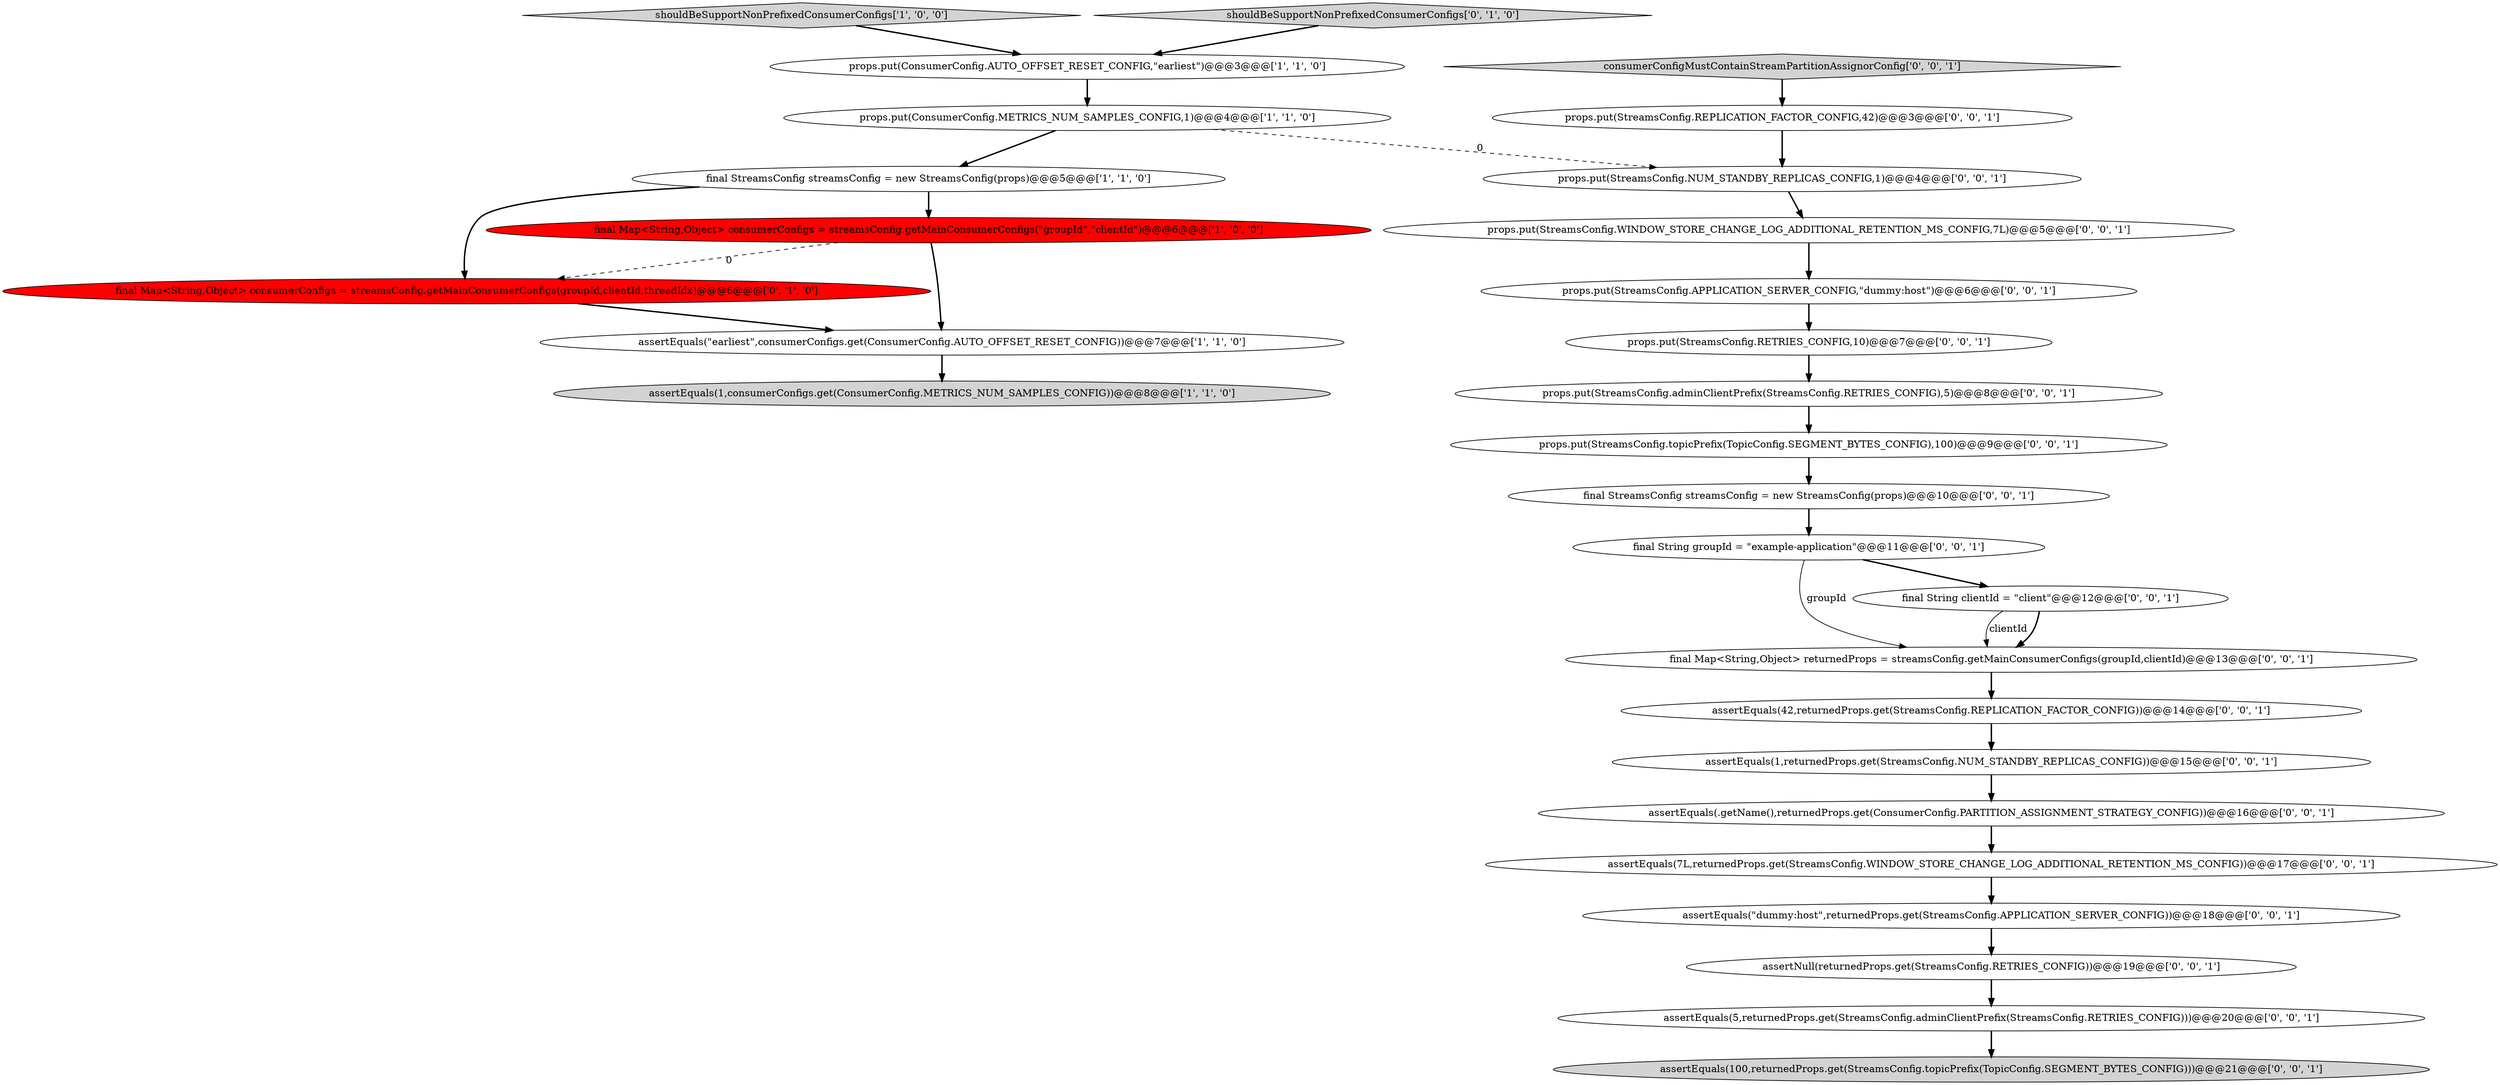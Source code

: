 digraph {
19 [style = filled, label = "assertEquals(7L,returnedProps.get(StreamsConfig.WINDOW_STORE_CHANGE_LOG_ADDITIONAL_RETENTION_MS_CONFIG))@@@17@@@['0', '0', '1']", fillcolor = white, shape = ellipse image = "AAA0AAABBB3BBB"];
28 [style = filled, label = "final StreamsConfig streamsConfig = new StreamsConfig(props)@@@10@@@['0', '0', '1']", fillcolor = white, shape = ellipse image = "AAA0AAABBB3BBB"];
6 [style = filled, label = "final Map<String,Object> consumerConfigs = streamsConfig.getMainConsumerConfigs(\"groupId\",\"clientId\")@@@6@@@['1', '0', '0']", fillcolor = red, shape = ellipse image = "AAA1AAABBB1BBB"];
3 [style = filled, label = "assertEquals(1,consumerConfigs.get(ConsumerConfig.METRICS_NUM_SAMPLES_CONFIG))@@@8@@@['1', '1', '0']", fillcolor = lightgray, shape = ellipse image = "AAA0AAABBB1BBB"];
10 [style = filled, label = "assertEquals(100,returnedProps.get(StreamsConfig.topicPrefix(TopicConfig.SEGMENT_BYTES_CONFIG)))@@@21@@@['0', '0', '1']", fillcolor = lightgray, shape = ellipse image = "AAA0AAABBB3BBB"];
14 [style = filled, label = "final Map<String,Object> returnedProps = streamsConfig.getMainConsumerConfigs(groupId,clientId)@@@13@@@['0', '0', '1']", fillcolor = white, shape = ellipse image = "AAA0AAABBB3BBB"];
8 [style = filled, label = "final Map<String,Object> consumerConfigs = streamsConfig.getMainConsumerConfigs(groupId,clientId,threadIdx)@@@6@@@['0', '1', '0']", fillcolor = red, shape = ellipse image = "AAA1AAABBB2BBB"];
11 [style = filled, label = "final String clientId = \"client\"@@@12@@@['0', '0', '1']", fillcolor = white, shape = ellipse image = "AAA0AAABBB3BBB"];
12 [style = filled, label = "assertEquals(5,returnedProps.get(StreamsConfig.adminClientPrefix(StreamsConfig.RETRIES_CONFIG)))@@@20@@@['0', '0', '1']", fillcolor = white, shape = ellipse image = "AAA0AAABBB3BBB"];
9 [style = filled, label = "props.put(StreamsConfig.adminClientPrefix(StreamsConfig.RETRIES_CONFIG),5)@@@8@@@['0', '0', '1']", fillcolor = white, shape = ellipse image = "AAA0AAABBB3BBB"];
5 [style = filled, label = "final StreamsConfig streamsConfig = new StreamsConfig(props)@@@5@@@['1', '1', '0']", fillcolor = white, shape = ellipse image = "AAA0AAABBB1BBB"];
18 [style = filled, label = "assertEquals(.getName(),returnedProps.get(ConsumerConfig.PARTITION_ASSIGNMENT_STRATEGY_CONFIG))@@@16@@@['0', '0', '1']", fillcolor = white, shape = ellipse image = "AAA0AAABBB3BBB"];
20 [style = filled, label = "props.put(StreamsConfig.WINDOW_STORE_CHANGE_LOG_ADDITIONAL_RETENTION_MS_CONFIG,7L)@@@5@@@['0', '0', '1']", fillcolor = white, shape = ellipse image = "AAA0AAABBB3BBB"];
13 [style = filled, label = "props.put(StreamsConfig.topicPrefix(TopicConfig.SEGMENT_BYTES_CONFIG),100)@@@9@@@['0', '0', '1']", fillcolor = white, shape = ellipse image = "AAA0AAABBB3BBB"];
22 [style = filled, label = "assertEquals(\"dummy:host\",returnedProps.get(StreamsConfig.APPLICATION_SERVER_CONFIG))@@@18@@@['0', '0', '1']", fillcolor = white, shape = ellipse image = "AAA0AAABBB3BBB"];
1 [style = filled, label = "props.put(ConsumerConfig.METRICS_NUM_SAMPLES_CONFIG,1)@@@4@@@['1', '1', '0']", fillcolor = white, shape = ellipse image = "AAA0AAABBB1BBB"];
26 [style = filled, label = "assertEquals(1,returnedProps.get(StreamsConfig.NUM_STANDBY_REPLICAS_CONFIG))@@@15@@@['0', '0', '1']", fillcolor = white, shape = ellipse image = "AAA0AAABBB3BBB"];
24 [style = filled, label = "final String groupId = \"example-application\"@@@11@@@['0', '0', '1']", fillcolor = white, shape = ellipse image = "AAA0AAABBB3BBB"];
4 [style = filled, label = "shouldBeSupportNonPrefixedConsumerConfigs['1', '0', '0']", fillcolor = lightgray, shape = diamond image = "AAA0AAABBB1BBB"];
23 [style = filled, label = "props.put(StreamsConfig.REPLICATION_FACTOR_CONFIG,42)@@@3@@@['0', '0', '1']", fillcolor = white, shape = ellipse image = "AAA0AAABBB3BBB"];
17 [style = filled, label = "props.put(StreamsConfig.NUM_STANDBY_REPLICAS_CONFIG,1)@@@4@@@['0', '0', '1']", fillcolor = white, shape = ellipse image = "AAA0AAABBB3BBB"];
16 [style = filled, label = "assertEquals(42,returnedProps.get(StreamsConfig.REPLICATION_FACTOR_CONFIG))@@@14@@@['0', '0', '1']", fillcolor = white, shape = ellipse image = "AAA0AAABBB3BBB"];
7 [style = filled, label = "shouldBeSupportNonPrefixedConsumerConfigs['0', '1', '0']", fillcolor = lightgray, shape = diamond image = "AAA0AAABBB2BBB"];
0 [style = filled, label = "props.put(ConsumerConfig.AUTO_OFFSET_RESET_CONFIG,\"earliest\")@@@3@@@['1', '1', '0']", fillcolor = white, shape = ellipse image = "AAA0AAABBB1BBB"];
2 [style = filled, label = "assertEquals(\"earliest\",consumerConfigs.get(ConsumerConfig.AUTO_OFFSET_RESET_CONFIG))@@@7@@@['1', '1', '0']", fillcolor = white, shape = ellipse image = "AAA0AAABBB1BBB"];
15 [style = filled, label = "props.put(StreamsConfig.APPLICATION_SERVER_CONFIG,\"dummy:host\")@@@6@@@['0', '0', '1']", fillcolor = white, shape = ellipse image = "AAA0AAABBB3BBB"];
21 [style = filled, label = "consumerConfigMustContainStreamPartitionAssignorConfig['0', '0', '1']", fillcolor = lightgray, shape = diamond image = "AAA0AAABBB3BBB"];
25 [style = filled, label = "assertNull(returnedProps.get(StreamsConfig.RETRIES_CONFIG))@@@19@@@['0', '0', '1']", fillcolor = white, shape = ellipse image = "AAA0AAABBB3BBB"];
27 [style = filled, label = "props.put(StreamsConfig.RETRIES_CONFIG,10)@@@7@@@['0', '0', '1']", fillcolor = white, shape = ellipse image = "AAA0AAABBB3BBB"];
1->5 [style = bold, label=""];
14->16 [style = bold, label=""];
5->8 [style = bold, label=""];
22->25 [style = bold, label=""];
6->8 [style = dashed, label="0"];
11->14 [style = bold, label=""];
2->3 [style = bold, label=""];
27->9 [style = bold, label=""];
24->14 [style = solid, label="groupId"];
16->26 [style = bold, label=""];
26->18 [style = bold, label=""];
18->19 [style = bold, label=""];
11->14 [style = solid, label="clientId"];
7->0 [style = bold, label=""];
4->0 [style = bold, label=""];
6->2 [style = bold, label=""];
12->10 [style = bold, label=""];
1->17 [style = dashed, label="0"];
5->6 [style = bold, label=""];
8->2 [style = bold, label=""];
25->12 [style = bold, label=""];
24->11 [style = bold, label=""];
0->1 [style = bold, label=""];
28->24 [style = bold, label=""];
23->17 [style = bold, label=""];
17->20 [style = bold, label=""];
15->27 [style = bold, label=""];
20->15 [style = bold, label=""];
19->22 [style = bold, label=""];
13->28 [style = bold, label=""];
9->13 [style = bold, label=""];
21->23 [style = bold, label=""];
}
